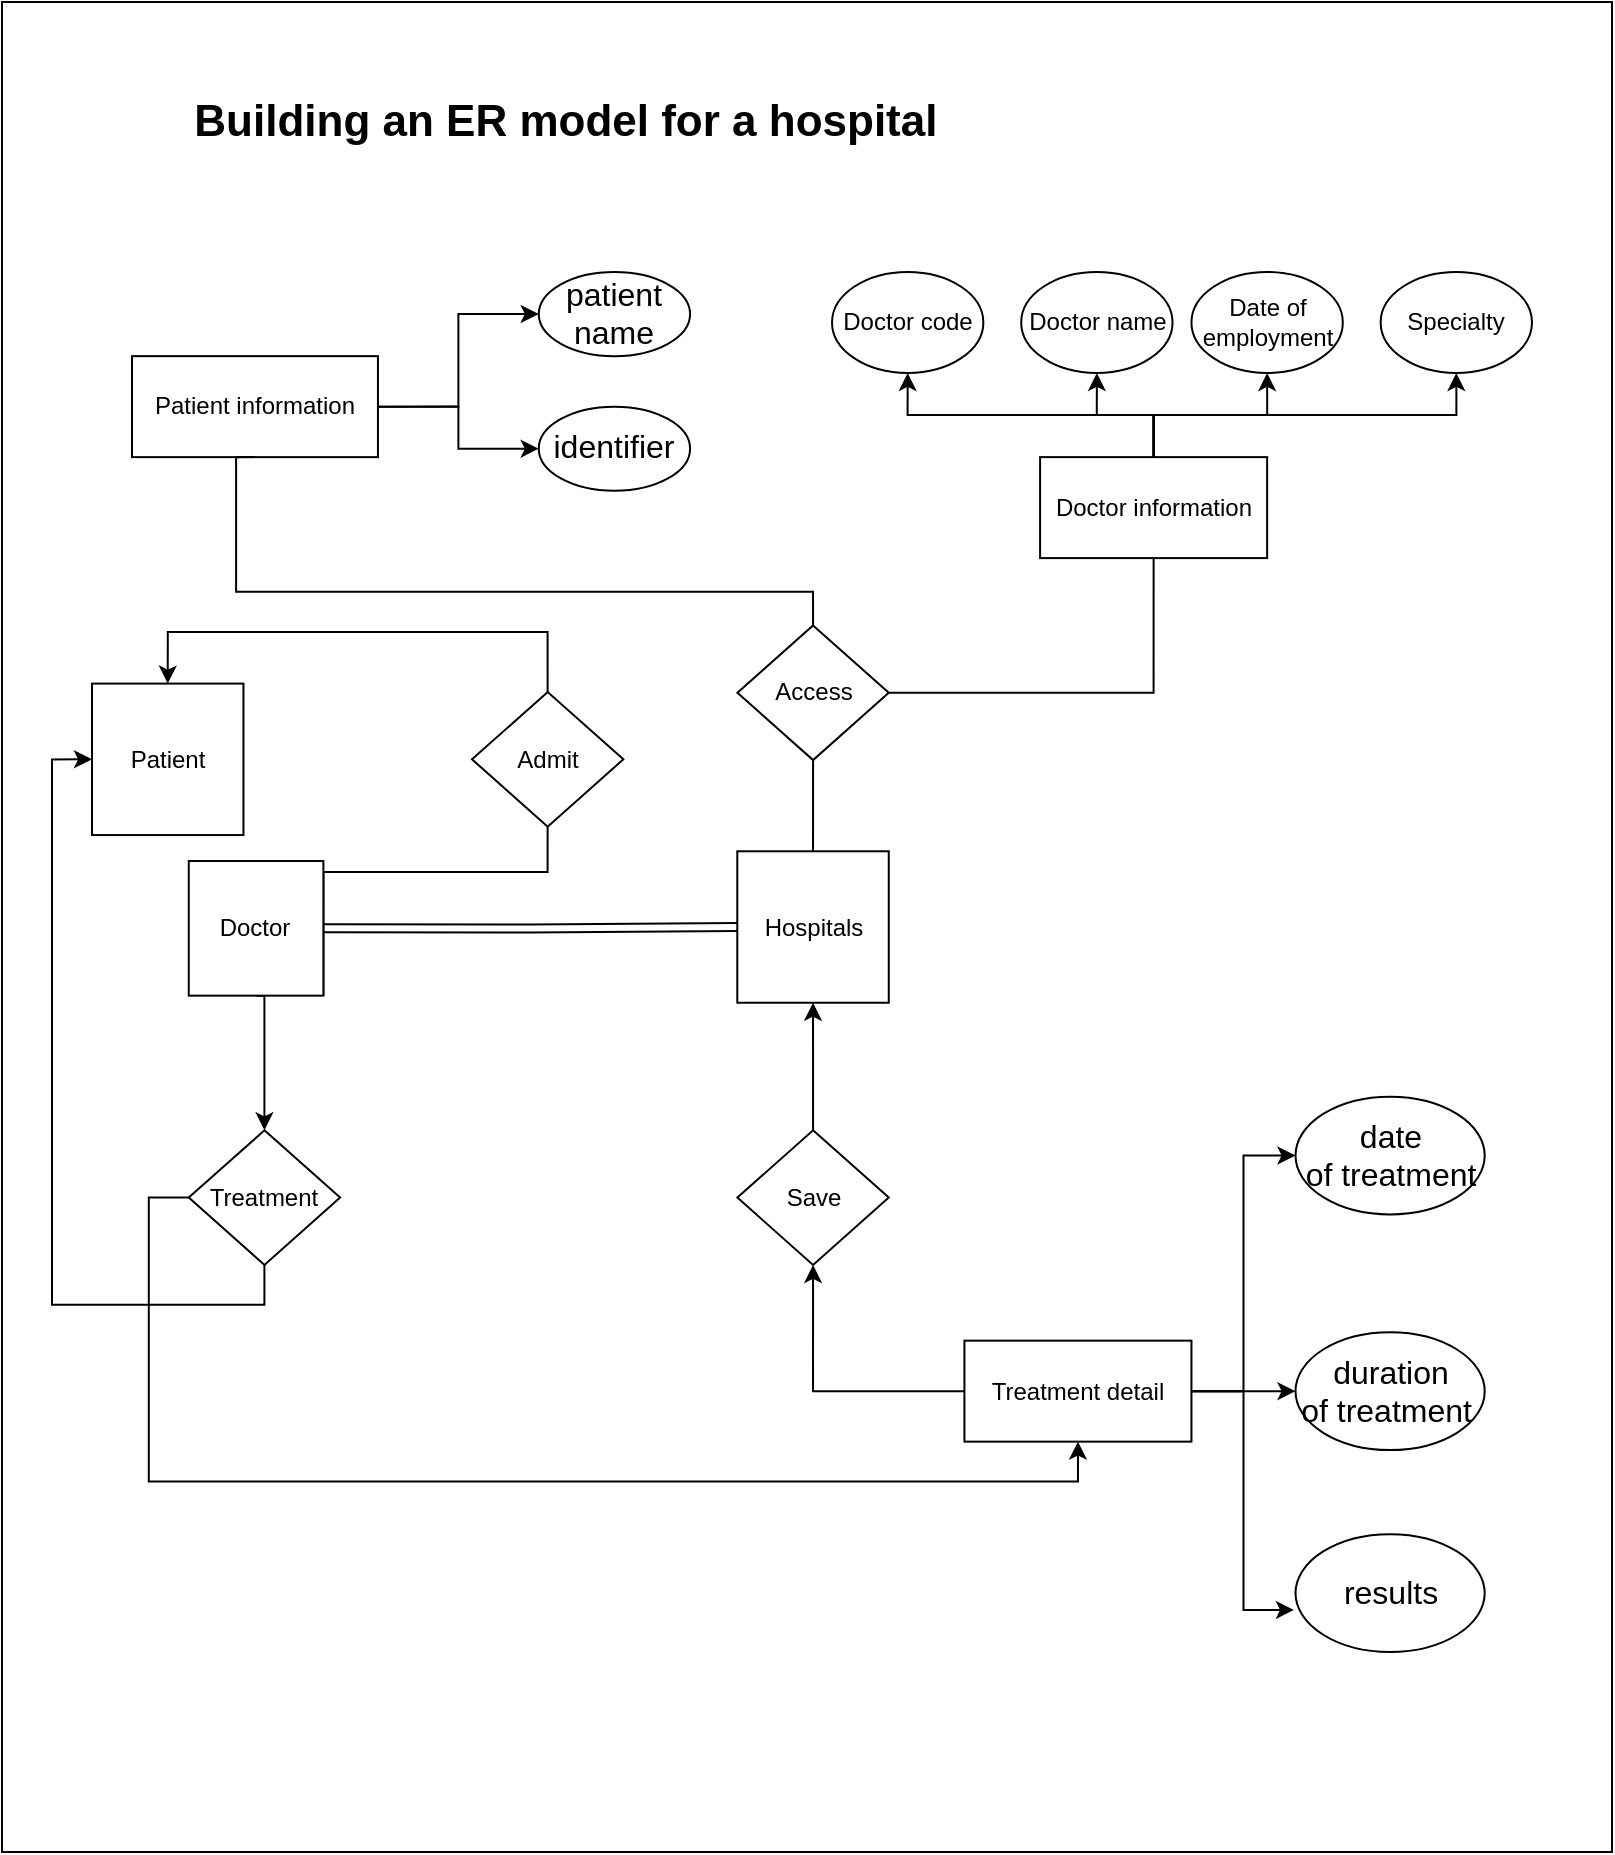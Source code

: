 <mxfile version="24.6.4" type="device">
  <diagram name="Page-1" id="h0B6kSKXMwPi0xcUYeZy">
    <mxGraphModel dx="1480" dy="866" grid="1" gridSize="10" guides="1" tooltips="1" connect="1" arrows="1" fold="1" page="1" pageScale="1" pageWidth="850" pageHeight="1100" math="0" shadow="0">
      <root>
        <mxCell id="0" />
        <mxCell id="1" parent="0" />
        <mxCell id="oQvdDZIeDCHdPGVn-STA-63" value="" style="rounded=0;whiteSpace=wrap;html=1;rotation=90;" vertex="1" parent="1">
          <mxGeometry x="-35" y="85" width="925" height="805" as="geometry" />
        </mxCell>
        <mxCell id="oQvdDZIeDCHdPGVn-STA-61" value="&lt;b style=&quot;font-size: 22px;&quot;&gt;&lt;span style=&quot;font-size: 22px; line-height: 115%;&quot;&gt;Building an ER model for a hospital&amp;nbsp;&lt;/span&gt;&lt;/b&gt;" style="text;html=1;align=center;verticalAlign=middle;whiteSpace=wrap;rounded=0;strokeWidth=4;fontSize=22;" vertex="1" parent="1">
          <mxGeometry x="70" y="70" width="480" height="30" as="geometry" />
        </mxCell>
        <mxCell id="oQvdDZIeDCHdPGVn-STA-20" value="" style="group" vertex="1" connectable="0" parent="1">
          <mxGeometry x="440" y="160" width="350" height="143.049" as="geometry" />
        </mxCell>
        <mxCell id="oQvdDZIeDCHdPGVn-STA-15" style="edgeStyle=orthogonalEdgeStyle;rounded=0;orthogonalLoop=1;jettySize=auto;html=1;exitX=0.5;exitY=0;exitDx=0;exitDy=0;entryX=0.5;entryY=1;entryDx=0;entryDy=0;" edge="1" parent="oQvdDZIeDCHdPGVn-STA-20" source="oQvdDZIeDCHdPGVn-STA-2" target="oQvdDZIeDCHdPGVn-STA-5">
          <mxGeometry relative="1" as="geometry" />
        </mxCell>
        <mxCell id="oQvdDZIeDCHdPGVn-STA-16" style="edgeStyle=orthogonalEdgeStyle;rounded=0;orthogonalLoop=1;jettySize=auto;html=1;exitX=0.5;exitY=0;exitDx=0;exitDy=0;entryX=0.5;entryY=1;entryDx=0;entryDy=0;" edge="1" parent="oQvdDZIeDCHdPGVn-STA-20" source="oQvdDZIeDCHdPGVn-STA-2" target="oQvdDZIeDCHdPGVn-STA-6">
          <mxGeometry relative="1" as="geometry" />
        </mxCell>
        <mxCell id="oQvdDZIeDCHdPGVn-STA-17" style="edgeStyle=orthogonalEdgeStyle;rounded=0;orthogonalLoop=1;jettySize=auto;html=1;entryX=0.5;entryY=1;entryDx=0;entryDy=0;" edge="1" parent="oQvdDZIeDCHdPGVn-STA-20" source="oQvdDZIeDCHdPGVn-STA-2" target="oQvdDZIeDCHdPGVn-STA-7">
          <mxGeometry relative="1" as="geometry" />
        </mxCell>
        <mxCell id="oQvdDZIeDCHdPGVn-STA-18" style="edgeStyle=orthogonalEdgeStyle;rounded=0;orthogonalLoop=1;jettySize=auto;html=1;exitX=0.5;exitY=0;exitDx=0;exitDy=0;entryX=0.5;entryY=1;entryDx=0;entryDy=0;" edge="1" parent="oQvdDZIeDCHdPGVn-STA-20" source="oQvdDZIeDCHdPGVn-STA-2" target="oQvdDZIeDCHdPGVn-STA-8">
          <mxGeometry relative="1" as="geometry" />
        </mxCell>
        <mxCell id="oQvdDZIeDCHdPGVn-STA-2" value="Doctor information" style="rounded=0;whiteSpace=wrap;html=1;" vertex="1" parent="oQvdDZIeDCHdPGVn-STA-20">
          <mxGeometry x="104.054" y="92.561" width="113.514" height="50.488" as="geometry" />
        </mxCell>
        <mxCell id="oQvdDZIeDCHdPGVn-STA-5" value="Doctor code" style="ellipse;whiteSpace=wrap;html=1;" vertex="1" parent="oQvdDZIeDCHdPGVn-STA-20">
          <mxGeometry width="75.676" height="50.488" as="geometry" />
        </mxCell>
        <mxCell id="oQvdDZIeDCHdPGVn-STA-6" value="Doctor name" style="ellipse;whiteSpace=wrap;html=1;" vertex="1" parent="oQvdDZIeDCHdPGVn-STA-20">
          <mxGeometry x="94.595" width="75.676" height="50.488" as="geometry" />
        </mxCell>
        <mxCell id="oQvdDZIeDCHdPGVn-STA-7" value="Date of employment" style="ellipse;whiteSpace=wrap;html=1;" vertex="1" parent="oQvdDZIeDCHdPGVn-STA-20">
          <mxGeometry x="179.73" width="75.676" height="50.488" as="geometry" />
        </mxCell>
        <mxCell id="oQvdDZIeDCHdPGVn-STA-8" value="Specialty" style="ellipse;whiteSpace=wrap;html=1;" vertex="1" parent="oQvdDZIeDCHdPGVn-STA-20">
          <mxGeometry x="274.324" width="75.676" height="50.488" as="geometry" />
        </mxCell>
        <mxCell id="oQvdDZIeDCHdPGVn-STA-21" value="" style="group" vertex="1" connectable="0" parent="1">
          <mxGeometry x="90" y="160" width="279.054" height="109.39" as="geometry" />
        </mxCell>
        <mxCell id="oQvdDZIeDCHdPGVn-STA-13" style="edgeStyle=orthogonalEdgeStyle;rounded=0;orthogonalLoop=1;jettySize=auto;html=1;exitX=1;exitY=0.5;exitDx=0;exitDy=0;entryX=0;entryY=0.5;entryDx=0;entryDy=0;" edge="1" parent="oQvdDZIeDCHdPGVn-STA-21" source="oQvdDZIeDCHdPGVn-STA-3" target="oQvdDZIeDCHdPGVn-STA-11">
          <mxGeometry relative="1" as="geometry" />
        </mxCell>
        <mxCell id="oQvdDZIeDCHdPGVn-STA-14" style="edgeStyle=orthogonalEdgeStyle;rounded=0;orthogonalLoop=1;jettySize=auto;html=1;exitX=1;exitY=0.5;exitDx=0;exitDy=0;entryX=0;entryY=0.5;entryDx=0;entryDy=0;" edge="1" parent="oQvdDZIeDCHdPGVn-STA-21" source="oQvdDZIeDCHdPGVn-STA-3" target="oQvdDZIeDCHdPGVn-STA-10">
          <mxGeometry relative="1" as="geometry" />
        </mxCell>
        <mxCell id="oQvdDZIeDCHdPGVn-STA-3" value="Patien&lt;span style=&quot;background-color: initial;&quot;&gt;t information&lt;/span&gt;" style="rounded=0;whiteSpace=wrap;html=1;" vertex="1" parent="oQvdDZIeDCHdPGVn-STA-21">
          <mxGeometry y="42.073" width="122.973" height="50.488" as="geometry" />
        </mxCell>
        <mxCell id="oQvdDZIeDCHdPGVn-STA-10" value="&lt;span style=&quot;font-size:12.0pt;line-height:115%;&lt;br/&gt;font-family:&amp;quot;Aptos&amp;quot;,sans-serif;mso-ascii-theme-font:minor-latin;mso-fareast-font-family:&lt;br/&gt;&amp;quot;Yu Mincho&amp;quot;;mso-fareast-theme-font:minor-fareast;mso-hansi-theme-font:minor-latin;&lt;br/&gt;mso-bidi-font-family:&amp;quot;Times New Roman&amp;quot;;mso-bidi-theme-font:minor-bidi;&lt;br/&gt;mso-ansi-language:EN-US;mso-fareast-language:JA;mso-bidi-language:AR-SA&quot;&gt;identifier&lt;/span&gt;" style="ellipse;whiteSpace=wrap;html=1;" vertex="1" parent="oQvdDZIeDCHdPGVn-STA-21">
          <mxGeometry x="203.378" y="67.317" width="75.676" height="42.073" as="geometry" />
        </mxCell>
        <mxCell id="oQvdDZIeDCHdPGVn-STA-11" value="&lt;span style=&quot;font-size:12.0pt;line-height:115%;&lt;br/&gt;font-family:&amp;quot;Aptos&amp;quot;,sans-serif;mso-ascii-theme-font:minor-latin;mso-fareast-font-family:&lt;br/&gt;&amp;quot;Yu Mincho&amp;quot;;mso-fareast-theme-font:minor-fareast;mso-hansi-theme-font:minor-latin;&lt;br/&gt;mso-bidi-font-family:&amp;quot;Times New Roman&amp;quot;;mso-bidi-theme-font:minor-bidi;&lt;br/&gt;mso-ansi-language:EN-US;mso-fareast-language:JA;mso-bidi-language:AR-SA&quot;&gt;patient&lt;br/&gt;name&lt;/span&gt;" style="ellipse;whiteSpace=wrap;html=1;" vertex="1" parent="oQvdDZIeDCHdPGVn-STA-21">
          <mxGeometry x="203.378" width="75.676" height="42.073" as="geometry" />
        </mxCell>
        <mxCell id="oQvdDZIeDCHdPGVn-STA-49" style="edgeStyle=orthogonalEdgeStyle;rounded=0;orthogonalLoop=1;jettySize=auto;html=1;exitX=1;exitY=0.5;exitDx=0;exitDy=0;entryX=0;entryY=0.5;entryDx=0;entryDy=0;shape=link;" edge="1" parent="1" source="oQvdDZIeDCHdPGVn-STA-23" target="oQvdDZIeDCHdPGVn-STA-36">
          <mxGeometry relative="1" as="geometry" />
        </mxCell>
        <mxCell id="oQvdDZIeDCHdPGVn-STA-51" style="edgeStyle=orthogonalEdgeStyle;rounded=0;orthogonalLoop=1;jettySize=auto;html=1;exitX=0.5;exitY=1;exitDx=0;exitDy=0;entryX=0.5;entryY=0;entryDx=0;entryDy=0;" edge="1" parent="1" source="oQvdDZIeDCHdPGVn-STA-23" target="oQvdDZIeDCHdPGVn-STA-29">
          <mxGeometry relative="1" as="geometry">
            <Array as="points">
              <mxPoint x="156" y="522" />
            </Array>
          </mxGeometry>
        </mxCell>
        <mxCell id="oQvdDZIeDCHdPGVn-STA-56" style="edgeStyle=orthogonalEdgeStyle;rounded=0;orthogonalLoop=1;jettySize=auto;html=1;exitX=1;exitY=1;exitDx=0;exitDy=0;entryX=0;entryY=0.5;entryDx=0;entryDy=0;" edge="1" parent="1" source="oQvdDZIeDCHdPGVn-STA-23" target="oQvdDZIeDCHdPGVn-STA-54">
          <mxGeometry relative="1" as="geometry">
            <Array as="points">
              <mxPoint x="186" y="460" />
              <mxPoint x="298" y="460" />
            </Array>
          </mxGeometry>
        </mxCell>
        <mxCell id="oQvdDZIeDCHdPGVn-STA-23" value="Doctor" style="whiteSpace=wrap;html=1;aspect=fixed;" vertex="1" parent="1">
          <mxGeometry x="118.378" y="454.512" width="67.317" height="67.317" as="geometry" />
        </mxCell>
        <mxCell id="oQvdDZIeDCHdPGVn-STA-52" style="edgeStyle=orthogonalEdgeStyle;rounded=0;orthogonalLoop=1;jettySize=auto;html=1;exitX=0;exitY=0.5;exitDx=0;exitDy=0;entryX=0.5;entryY=1;entryDx=0;entryDy=0;endArrow=none;endFill=0;startArrow=classic;startFill=1;" edge="1" parent="1" source="oQvdDZIeDCHdPGVn-STA-24" target="oQvdDZIeDCHdPGVn-STA-29">
          <mxGeometry relative="1" as="geometry" />
        </mxCell>
        <mxCell id="oQvdDZIeDCHdPGVn-STA-24" value="Patient" style="whiteSpace=wrap;html=1;aspect=fixed;" vertex="1" parent="1">
          <mxGeometry x="70.002" y="365.794" width="75.732" height="75.732" as="geometry" />
        </mxCell>
        <mxCell id="oQvdDZIeDCHdPGVn-STA-53" style="edgeStyle=orthogonalEdgeStyle;rounded=0;orthogonalLoop=1;jettySize=auto;html=1;exitX=0;exitY=0.5;exitDx=0;exitDy=0;entryX=0.5;entryY=1;entryDx=0;entryDy=0;" edge="1" parent="1" source="oQvdDZIeDCHdPGVn-STA-29" target="oQvdDZIeDCHdPGVn-STA-25">
          <mxGeometry relative="1" as="geometry" />
        </mxCell>
        <mxCell id="oQvdDZIeDCHdPGVn-STA-29" value="Treatment" style="rhombus;whiteSpace=wrap;html=1;" vertex="1" parent="1">
          <mxGeometry x="118.378" y="589.146" width="75.676" height="67.317" as="geometry" />
        </mxCell>
        <mxCell id="oQvdDZIeDCHdPGVn-STA-59" style="edgeStyle=orthogonalEdgeStyle;rounded=0;orthogonalLoop=1;jettySize=auto;html=1;exitX=0.5;exitY=0;exitDx=0;exitDy=0;entryX=0.5;entryY=1;entryDx=0;entryDy=0;" edge="1" parent="1" source="oQvdDZIeDCHdPGVn-STA-30" target="oQvdDZIeDCHdPGVn-STA-36">
          <mxGeometry relative="1" as="geometry" />
        </mxCell>
        <mxCell id="oQvdDZIeDCHdPGVn-STA-30" value="Save" style="rhombus;whiteSpace=wrap;html=1;" vertex="1" parent="1">
          <mxGeometry x="392.703" y="589.146" width="75.676" height="67.317" as="geometry" />
        </mxCell>
        <mxCell id="oQvdDZIeDCHdPGVn-STA-39" style="rounded=0;orthogonalLoop=1;jettySize=auto;html=1;exitX=0.5;exitY=1;exitDx=0;exitDy=0;entryX=0.5;entryY=0;entryDx=0;entryDy=0;startArrow=none;startFill=0;endArrow=none;endFill=0;edgeStyle=orthogonalEdgeStyle;" edge="1" parent="1" source="oQvdDZIeDCHdPGVn-STA-31" target="oQvdDZIeDCHdPGVn-STA-36">
          <mxGeometry relative="1" as="geometry" />
        </mxCell>
        <mxCell id="oQvdDZIeDCHdPGVn-STA-43" style="edgeStyle=orthogonalEdgeStyle;rounded=0;orthogonalLoop=1;jettySize=auto;html=1;exitX=0.5;exitY=0;exitDx=0;exitDy=0;entryX=0.5;entryY=1;entryDx=0;entryDy=0;endArrow=none;endFill=0;" edge="1" parent="1" source="oQvdDZIeDCHdPGVn-STA-31" target="oQvdDZIeDCHdPGVn-STA-3">
          <mxGeometry relative="1" as="geometry">
            <Array as="points">
              <mxPoint x="430.541" y="319.878" />
              <mxPoint x="142.027" y="319.878" />
            </Array>
          </mxGeometry>
        </mxCell>
        <mxCell id="oQvdDZIeDCHdPGVn-STA-44" style="edgeStyle=orthogonalEdgeStyle;rounded=0;orthogonalLoop=1;jettySize=auto;html=1;exitX=1;exitY=0.5;exitDx=0;exitDy=0;entryX=0.5;entryY=1;entryDx=0;entryDy=0;endArrow=none;endFill=0;" edge="1" parent="1" source="oQvdDZIeDCHdPGVn-STA-31" target="oQvdDZIeDCHdPGVn-STA-2">
          <mxGeometry relative="1" as="geometry" />
        </mxCell>
        <mxCell id="oQvdDZIeDCHdPGVn-STA-31" value="Access" style="rhombus;whiteSpace=wrap;html=1;" vertex="1" parent="1">
          <mxGeometry x="392.703" y="336.707" width="75.676" height="67.317" as="geometry" />
        </mxCell>
        <mxCell id="oQvdDZIeDCHdPGVn-STA-35" value="" style="group" vertex="1" connectable="0" parent="1">
          <mxGeometry x="506.216" y="572.317" width="260.135" height="277.683" as="geometry" />
        </mxCell>
        <mxCell id="oQvdDZIeDCHdPGVn-STA-32" style="edgeStyle=orthogonalEdgeStyle;rounded=0;orthogonalLoop=1;jettySize=auto;html=1;exitX=1;exitY=0.5;exitDx=0;exitDy=0;entryX=0;entryY=0.5;entryDx=0;entryDy=0;" edge="1" parent="oQvdDZIeDCHdPGVn-STA-35" source="oQvdDZIeDCHdPGVn-STA-25" target="oQvdDZIeDCHdPGVn-STA-26">
          <mxGeometry relative="1" as="geometry" />
        </mxCell>
        <mxCell id="oQvdDZIeDCHdPGVn-STA-33" style="edgeStyle=orthogonalEdgeStyle;rounded=0;orthogonalLoop=1;jettySize=auto;html=1;exitX=1;exitY=0.5;exitDx=0;exitDy=0;entryX=0;entryY=0.5;entryDx=0;entryDy=0;" edge="1" parent="oQvdDZIeDCHdPGVn-STA-35" source="oQvdDZIeDCHdPGVn-STA-25" target="oQvdDZIeDCHdPGVn-STA-28">
          <mxGeometry relative="1" as="geometry" />
        </mxCell>
        <mxCell id="oQvdDZIeDCHdPGVn-STA-25" value="Treatment detail" style="rounded=0;whiteSpace=wrap;html=1;" vertex="1" parent="oQvdDZIeDCHdPGVn-STA-35">
          <mxGeometry y="122.012" width="113.514" height="50.488" as="geometry" />
        </mxCell>
        <mxCell id="oQvdDZIeDCHdPGVn-STA-26" value="&lt;span style=&quot;font-size:12.0pt;line-height:115%;&lt;br/&gt;font-family:&amp;quot;Aptos&amp;quot;,sans-serif;mso-ascii-theme-font:minor-latin;mso-fareast-font-family:&lt;br/&gt;&amp;quot;Yu Mincho&amp;quot;;mso-fareast-theme-font:minor-fareast;mso-hansi-theme-font:minor-latin;&lt;br/&gt;mso-bidi-font-family:&amp;quot;Times New Roman&amp;quot;;mso-bidi-theme-font:minor-bidi;&lt;br/&gt;mso-ansi-language:EN-US;mso-fareast-language:JA;mso-bidi-language:AR-SA&quot;&gt;date&lt;br/&gt;of treatment&lt;/span&gt;" style="ellipse;whiteSpace=wrap;html=1;" vertex="1" parent="oQvdDZIeDCHdPGVn-STA-35">
          <mxGeometry x="165.541" width="94.595" height="58.902" as="geometry" />
        </mxCell>
        <mxCell id="oQvdDZIeDCHdPGVn-STA-27" value="&lt;span style=&quot;font-size:12.0pt;line-height:115%;&lt;br/&gt;font-family:&amp;quot;Aptos&amp;quot;,sans-serif;mso-ascii-theme-font:minor-latin;mso-fareast-font-family:&lt;br/&gt;&amp;quot;Yu Mincho&amp;quot;;mso-fareast-theme-font:minor-fareast;mso-hansi-theme-font:minor-latin;&lt;br/&gt;mso-bidi-font-family:&amp;quot;Times New Roman&amp;quot;;mso-bidi-theme-font:minor-bidi;&lt;br/&gt;mso-ansi-language:EN-US;mso-fareast-language:JA;mso-bidi-language:AR-SA&quot;&gt;results&lt;/span&gt;" style="ellipse;whiteSpace=wrap;html=1;" vertex="1" parent="oQvdDZIeDCHdPGVn-STA-35">
          <mxGeometry x="165.541" y="218.78" width="94.595" height="58.902" as="geometry" />
        </mxCell>
        <mxCell id="oQvdDZIeDCHdPGVn-STA-28" value="&lt;span style=&quot;font-size:12.0pt;line-height:115%;&lt;br/&gt;font-family:&amp;quot;Aptos&amp;quot;,sans-serif;mso-ascii-theme-font:minor-latin;mso-fareast-font-family:&lt;br/&gt;&amp;quot;Yu Mincho&amp;quot;;mso-fareast-theme-font:minor-fareast;mso-hansi-theme-font:minor-latin;&lt;br/&gt;mso-bidi-font-family:&amp;quot;Times New Roman&amp;quot;;mso-bidi-theme-font:minor-bidi;&lt;br/&gt;mso-ansi-language:EN-US;mso-fareast-language:JA;mso-bidi-language:AR-SA&quot;&gt;duration&lt;br/&gt;of treatment&amp;nbsp;&lt;/span&gt;" style="ellipse;whiteSpace=wrap;html=1;" vertex="1" parent="oQvdDZIeDCHdPGVn-STA-35">
          <mxGeometry x="165.541" y="117.805" width="94.595" height="58.902" as="geometry" />
        </mxCell>
        <mxCell id="oQvdDZIeDCHdPGVn-STA-34" style="edgeStyle=orthogonalEdgeStyle;rounded=0;orthogonalLoop=1;jettySize=auto;html=1;exitX=1;exitY=0.5;exitDx=0;exitDy=0;entryX=-0.008;entryY=0.643;entryDx=0;entryDy=0;entryPerimeter=0;" edge="1" parent="oQvdDZIeDCHdPGVn-STA-35" source="oQvdDZIeDCHdPGVn-STA-25" target="oQvdDZIeDCHdPGVn-STA-27">
          <mxGeometry relative="1" as="geometry" />
        </mxCell>
        <mxCell id="oQvdDZIeDCHdPGVn-STA-36" value="Hospitals" style="whiteSpace=wrap;html=1;aspect=fixed;" vertex="1" parent="1">
          <mxGeometry x="392.643" y="449.638" width="75.732" height="75.732" as="geometry" />
        </mxCell>
        <mxCell id="oQvdDZIeDCHdPGVn-STA-57" style="edgeStyle=orthogonalEdgeStyle;rounded=0;orthogonalLoop=1;jettySize=auto;html=1;exitX=1;exitY=0.5;exitDx=0;exitDy=0;entryX=0.5;entryY=0;entryDx=0;entryDy=0;" edge="1" parent="1" source="oQvdDZIeDCHdPGVn-STA-54" target="oQvdDZIeDCHdPGVn-STA-24">
          <mxGeometry relative="1" as="geometry">
            <Array as="points">
              <mxPoint x="298" y="340" />
              <mxPoint x="108" y="340" />
            </Array>
          </mxGeometry>
        </mxCell>
        <mxCell id="oQvdDZIeDCHdPGVn-STA-54" value="Admit" style="rhombus;whiteSpace=wrap;html=1;direction=south;" vertex="1" parent="1">
          <mxGeometry x="260.002" y="370.003" width="75.676" height="67.317" as="geometry" />
        </mxCell>
        <mxCell id="oQvdDZIeDCHdPGVn-STA-58" style="edgeStyle=orthogonalEdgeStyle;rounded=0;orthogonalLoop=1;jettySize=auto;html=1;exitX=0;exitY=0.5;exitDx=0;exitDy=0;entryX=0.5;entryY=1;entryDx=0;entryDy=0;" edge="1" parent="1" source="oQvdDZIeDCHdPGVn-STA-25" target="oQvdDZIeDCHdPGVn-STA-30">
          <mxGeometry relative="1" as="geometry" />
        </mxCell>
      </root>
    </mxGraphModel>
  </diagram>
</mxfile>
